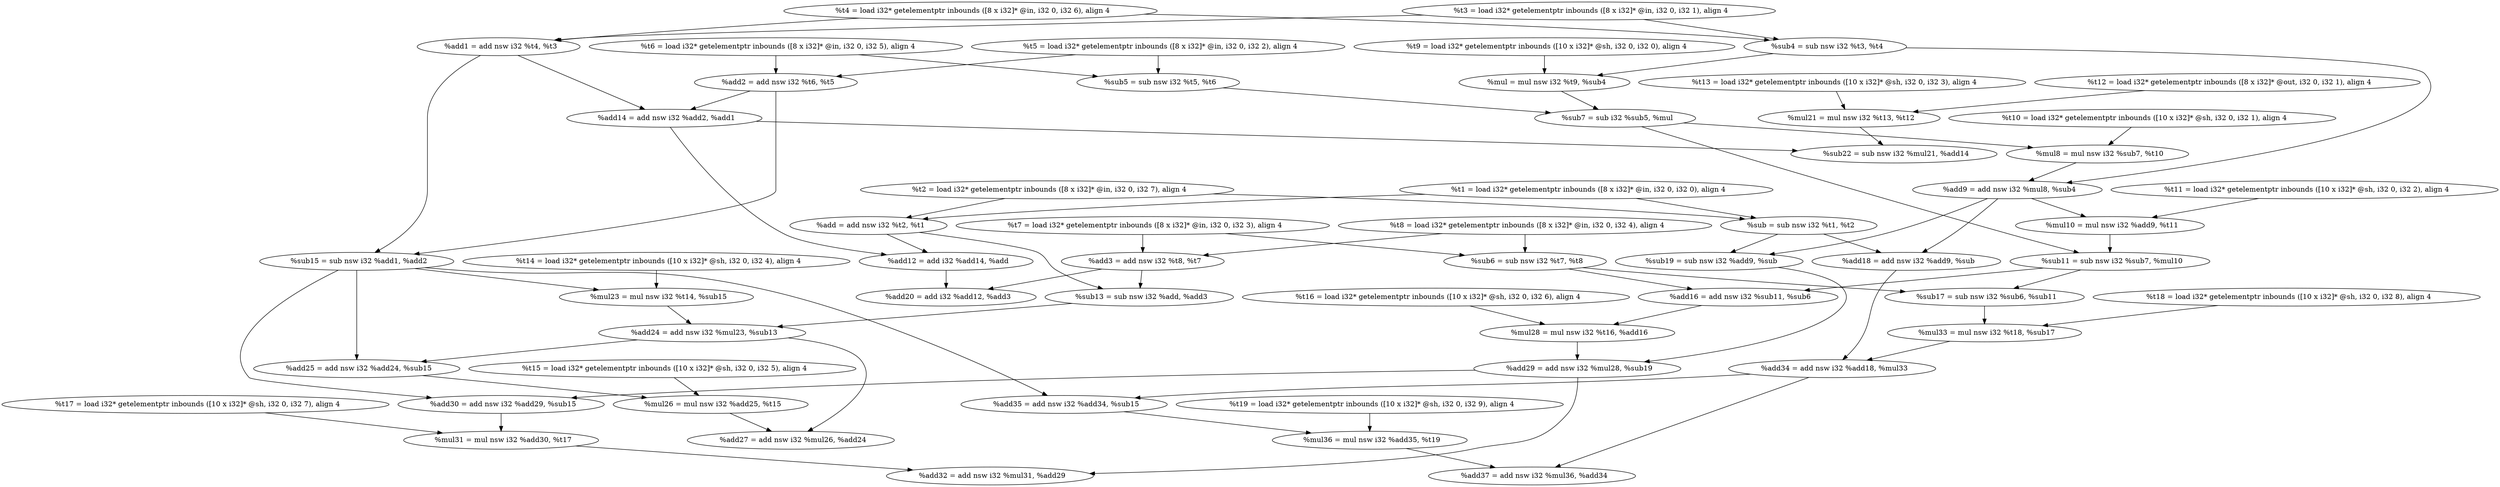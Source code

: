 digraph G {
compound=true
"t1" [label="  %t1 = load i32* getelementptr inbounds ([8 x i32]* @in, i32 0, i32 0), align 4"]
"t2" [label="  %t2 = load i32* getelementptr inbounds ([8 x i32]* @in, i32 0, i32 7), align 4"]
"add" [label="  %add = add nsw i32 %t2, %t1"]
"t3" [label="  %t3 = load i32* getelementptr inbounds ([8 x i32]* @in, i32 0, i32 1), align 4"]
"t4" [label="  %t4 = load i32* getelementptr inbounds ([8 x i32]* @in, i32 0, i32 6), align 4"]
"add1" [label="  %add1 = add nsw i32 %t4, %t3"]
"t5" [label="  %t5 = load i32* getelementptr inbounds ([8 x i32]* @in, i32 0, i32 2), align 4"]
"t6" [label="  %t6 = load i32* getelementptr inbounds ([8 x i32]* @in, i32 0, i32 5), align 4"]
"add2" [label="  %add2 = add nsw i32 %t6, %t5"]
"t7" [label="  %t7 = load i32* getelementptr inbounds ([8 x i32]* @in, i32 0, i32 3), align 4"]
"t8" [label="  %t8 = load i32* getelementptr inbounds ([8 x i32]* @in, i32 0, i32 4), align 4"]
"add3" [label="  %add3 = add nsw i32 %t8, %t7"]
"sub" [label="  %sub = sub nsw i32 %t1, %t2"]
"sub4" [label="  %sub4 = sub nsw i32 %t3, %t4"]
"sub5" [label="  %sub5 = sub nsw i32 %t5, %t6"]
"sub6" [label="  %sub6 = sub nsw i32 %t7, %t8"]
"t9" [label="  %t9 = load i32* getelementptr inbounds ([10 x i32]* @sh, i32 0, i32 0), align 4"]
"mul" [label="  %mul = mul nsw i32 %t9, %sub4"]
"sub7" [label="  %sub7 = sub i32 %sub5, %mul"]
"t10" [label="  %t10 = load i32* getelementptr inbounds ([10 x i32]* @sh, i32 0, i32 1), align 4"]
"mul8" [label="  %mul8 = mul nsw i32 %sub7, %t10"]
"add9" [label="  %add9 = add nsw i32 %mul8, %sub4"]
"t11" [label="  %t11 = load i32* getelementptr inbounds ([10 x i32]* @sh, i32 0, i32 2), align 4"]
"mul10" [label="  %mul10 = mul nsw i32 %add9, %t11"]
"sub11" [label="  %sub11 = sub nsw i32 %sub7, %mul10"]
"sub13" [label="  %sub13 = sub nsw i32 %add, %add3"]
"add14" [label="  %add14 = add nsw i32 %add2, %add1"]
"sub15" [label="  %sub15 = sub nsw i32 %add1, %add2"]
"add16" [label="  %add16 = add nsw i32 %sub11, %sub6"]
"sub17" [label="  %sub17 = sub nsw i32 %sub6, %sub11"]
"add18" [label="  %add18 = add nsw i32 %add9, %sub"]
"sub19" [label="  %sub19 = sub nsw i32 %add9, %sub"]
"add12" [label="  %add12 = add i32 %add14, %add"]
"add20" [label="  %add20 = add i32 %add12, %add3"]
"t12" [label="  %t12 = load i32* getelementptr inbounds ([8 x i32]* @out, i32 0, i32 1), align 4"]
"t13" [label="  %t13 = load i32* getelementptr inbounds ([10 x i32]* @sh, i32 0, i32 3), align 4"]
"mul21" [label="  %mul21 = mul nsw i32 %t13, %t12"]
"sub22" [label="  %sub22 = sub nsw i32 %mul21, %add14"]
"t14" [label="  %t14 = load i32* getelementptr inbounds ([10 x i32]* @sh, i32 0, i32 4), align 4"]
"mul23" [label="  %mul23 = mul nsw i32 %t14, %sub15"]
"add24" [label="  %add24 = add nsw i32 %mul23, %sub13"]
"add25" [label="  %add25 = add nsw i32 %add24, %sub15"]
"t15" [label="  %t15 = load i32* getelementptr inbounds ([10 x i32]* @sh, i32 0, i32 5), align 4"]
"mul26" [label="  %mul26 = mul nsw i32 %add25, %t15"]
"add27" [label="  %add27 = add nsw i32 %mul26, %add24"]
"t16" [label="  %t16 = load i32* getelementptr inbounds ([10 x i32]* @sh, i32 0, i32 6), align 4"]
"mul28" [label="  %mul28 = mul nsw i32 %t16, %add16"]
"add29" [label="  %add29 = add nsw i32 %mul28, %sub19"]
"add30" [label="  %add30 = add nsw i32 %add29, %sub15"]
"t17" [label="  %t17 = load i32* getelementptr inbounds ([10 x i32]* @sh, i32 0, i32 7), align 4"]
"mul31" [label="  %mul31 = mul nsw i32 %add30, %t17"]
"add32" [label="  %add32 = add nsw i32 %mul31, %add29"]
"t18" [label="  %t18 = load i32* getelementptr inbounds ([10 x i32]* @sh, i32 0, i32 8), align 4"]
"mul33" [label="  %mul33 = mul nsw i32 %t18, %sub17"]
"add34" [label="  %add34 = add nsw i32 %add18, %mul33"]
"add35" [label="  %add35 = add nsw i32 %add34, %sub15"]
"t19" [label="  %t19 = load i32* getelementptr inbounds ([10 x i32]* @sh, i32 0, i32 9), align 4"]
"mul36" [label="  %mul36 = mul nsw i32 %add35, %t19"]
"add37" [label="  %add37 = add nsw i32 %mul36, %add34"]
"t2" -> "add"
"t1" -> "add"
"t4" -> "add1"
"t3" -> "add1"
"t6" -> "add2"
"t5" -> "add2"
"t8" -> "add3"
"t7" -> "add3"
"t1" -> "sub"
"t2" -> "sub"
"t3" -> "sub4"
"t4" -> "sub4"
"t5" -> "sub5"
"t6" -> "sub5"
"t7" -> "sub6"
"t8" -> "sub6"
"t9" -> "mul"
"sub4" -> "mul"
"sub5" -> "sub7"
"mul" -> "sub7"
"sub7" -> "mul8"
"t10" -> "mul8"
"mul8" -> "add9"
"sub4" -> "add9"
"add9" -> "mul10"
"t11" -> "mul10"
"sub7" -> "sub11"
"mul10" -> "sub11"
"add" -> "sub13"
"add3" -> "sub13"
"add2" -> "add14"
"add1" -> "add14"
"add1" -> "sub15"
"add2" -> "sub15"
"sub11" -> "add16"
"sub6" -> "add16"
"sub6" -> "sub17"
"sub11" -> "sub17"
"add9" -> "add18"
"sub" -> "add18"
"add9" -> "sub19"
"sub" -> "sub19"
"add14" -> "add12"
"add" -> "add12"
"add12" -> "add20"
"add3" -> "add20"
"t13" -> "mul21"
"t12" -> "mul21"
"mul21" -> "sub22"
"add14" -> "sub22"
"t14" -> "mul23"
"sub15" -> "mul23"
"mul23" -> "add24"
"sub13" -> "add24"
"add24" -> "add25"
"sub15" -> "add25"
"add25" -> "mul26"
"t15" -> "mul26"
"mul26" -> "add27"
"add24" -> "add27"
"t16" -> "mul28"
"add16" -> "mul28"
"mul28" -> "add29"
"sub19" -> "add29"
"add29" -> "add30"
"sub15" -> "add30"
"add30" -> "mul31"
"t17" -> "mul31"
"mul31" -> "add32"
"add29" -> "add32"
"t18" -> "mul33"
"sub17" -> "mul33"
"add18" -> "add34"
"mul33" -> "add34"
"add34" -> "add35"
"sub15" -> "add35"
"add35" -> "mul36"
"t19" -> "mul36"
"mul36" -> "add37"
"add34" -> "add37"
}

